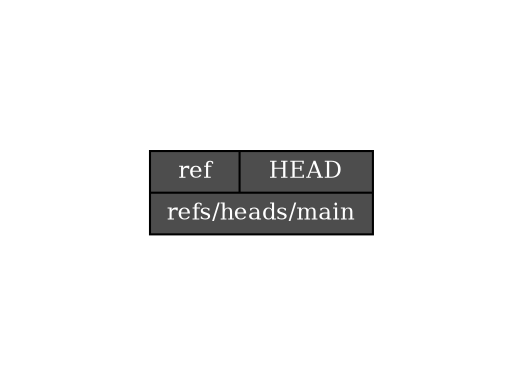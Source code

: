 digraph structs {
  pad="1,1";
  node [shape=record,fontsize=11];
  rankdir="TB";
  _HEAD [style=filled, fillcolor=gray30, fontcolor=white,  label="{{ref|HEAD}|refs\/heads\/main\l}"]
}
